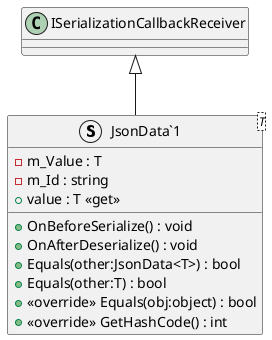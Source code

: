 @startuml
struct "JsonData`1"<T> {
    - m_Value : T
    - m_Id : string
    + value : T <<get>>
    + OnBeforeSerialize() : void
    + OnAfterDeserialize() : void
    + Equals(other:JsonData<T>) : bool
    + Equals(other:T) : bool
    + <<override>> Equals(obj:object) : bool
    + <<override>> GetHashCode() : int
}
ISerializationCallbackReceiver <|-- "JsonData`1"
@enduml
